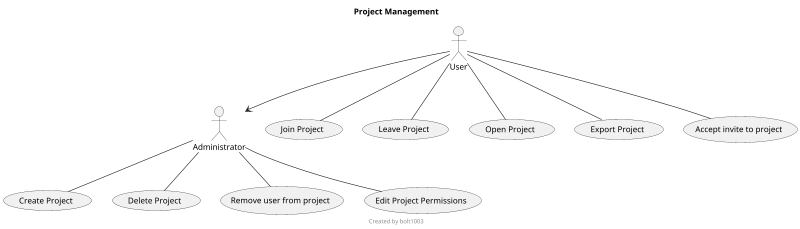 @startuml

title Project Management
scale 800 width

footer
Created by bolt1003
endfooter

actor User
actor Administrator

User --> Administrator

User -- (Join Project)
User -- (Leave Project)
Administrator -- (Create Project)
User -- (Open Project)
Administrator -- (Delete Project)
User -- (Export Project)
User -- (Accept invite to project)
Administrator -- (Remove user from project)
Administrator -- (Edit Project Permissions)

@enduml